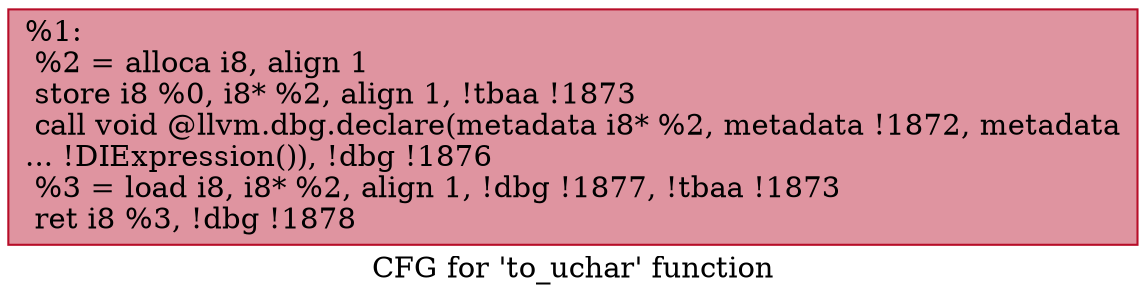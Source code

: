 digraph "CFG for 'to_uchar' function" {
	label="CFG for 'to_uchar' function";

	Node0x2028f80 [shape=record,color="#b70d28ff", style=filled, fillcolor="#b70d2870",label="{%1:\l  %2 = alloca i8, align 1\l  store i8 %0, i8* %2, align 1, !tbaa !1873\l  call void @llvm.dbg.declare(metadata i8* %2, metadata !1872, metadata\l... !DIExpression()), !dbg !1876\l  %3 = load i8, i8* %2, align 1, !dbg !1877, !tbaa !1873\l  ret i8 %3, !dbg !1878\l}"];
}
